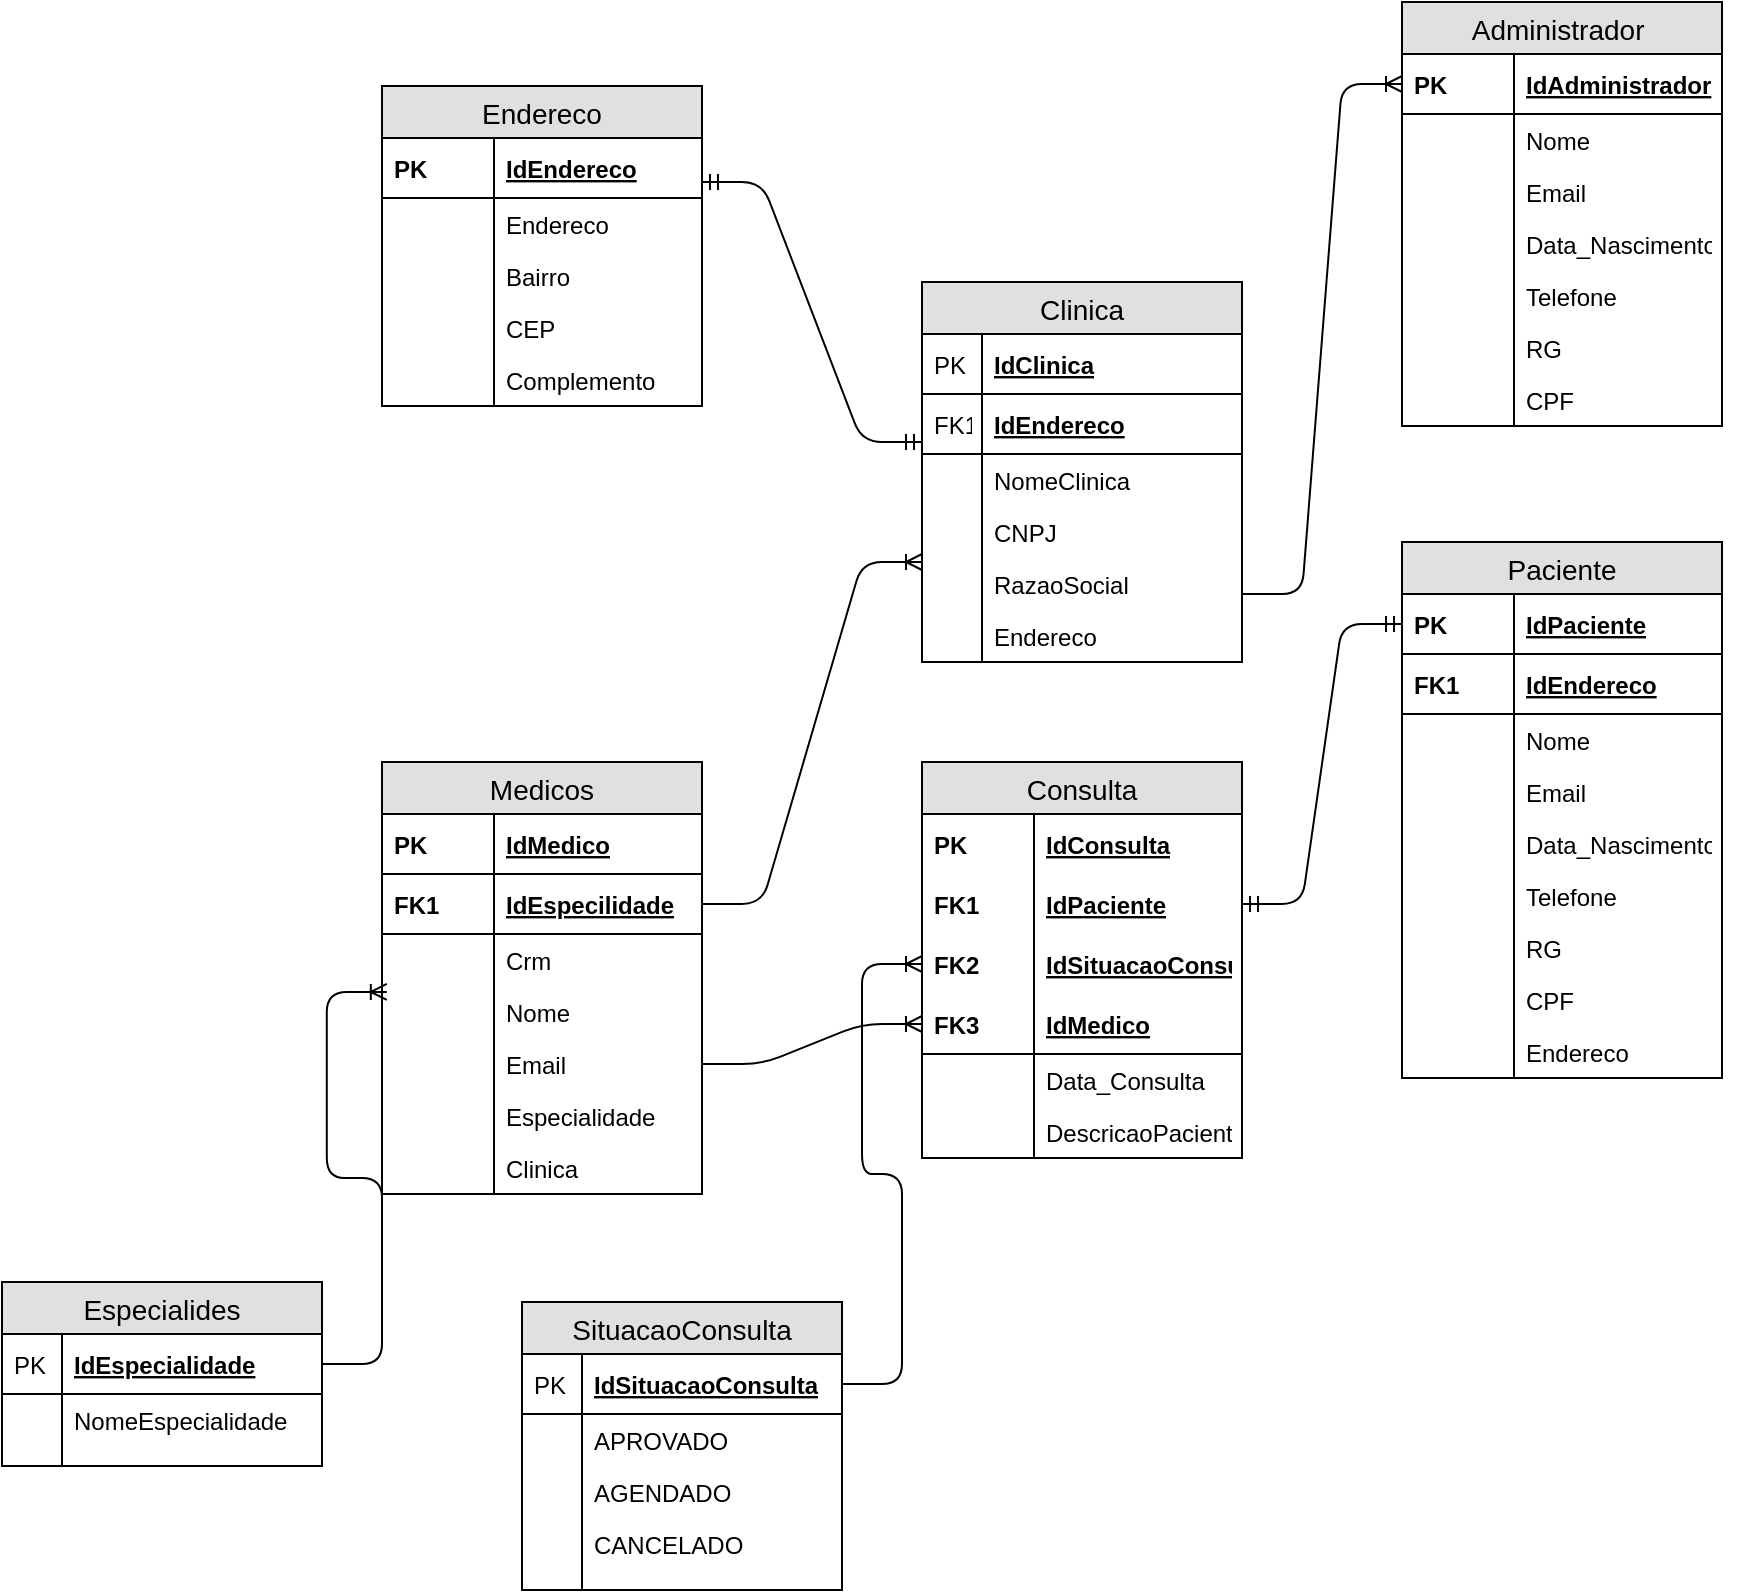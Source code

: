 <mxfile version="12.6.8" type="device"><diagram id="zPsHz8KNhcsrmSPxyBRY" name="Page-1"><mxGraphModel dx="1354" dy="1657" grid="1" gridSize="10" guides="1" tooltips="1" connect="1" arrows="1" fold="1" page="1" pageScale="1" pageWidth="827" pageHeight="1169" math="0" shadow="0"><root><mxCell id="0"/><mxCell id="1" parent="0"/><mxCell id="4jtI2za0BNvwUF4dgRDC-34" value="Medicos" style="swimlane;fontStyle=0;childLayout=stackLayout;horizontal=1;startSize=26;fillColor=#e0e0e0;horizontalStack=0;resizeParent=1;resizeParentMax=0;resizeLast=0;collapsible=1;marginBottom=0;swimlaneFillColor=#ffffff;align=center;fontSize=14;" parent="1" vertex="1"><mxGeometry x="130" y="20" width="160" height="216" as="geometry"><mxRectangle x="80" y="530" width="100" height="26" as="alternateBounds"/></mxGeometry></mxCell><mxCell id="4jtI2za0BNvwUF4dgRDC-35" value="IdMedico" style="shape=partialRectangle;top=0;left=0;right=0;bottom=1;align=left;verticalAlign=middle;fillColor=none;spacingLeft=60;spacingRight=4;overflow=hidden;rotatable=0;points=[[0,0.5],[1,0.5]];portConstraint=eastwest;dropTarget=0;fontStyle=5;fontSize=12;" parent="4jtI2za0BNvwUF4dgRDC-34" vertex="1"><mxGeometry y="26" width="160" height="30" as="geometry"/></mxCell><mxCell id="4jtI2za0BNvwUF4dgRDC-36" value="PK" style="shape=partialRectangle;fontStyle=1;top=0;left=0;bottom=0;fillColor=none;align=left;verticalAlign=middle;spacingLeft=4;spacingRight=4;overflow=hidden;rotatable=0;points=[];portConstraint=eastwest;part=1;fontSize=12;" parent="4jtI2za0BNvwUF4dgRDC-35" vertex="1" connectable="0"><mxGeometry width="56" height="30" as="geometry"/></mxCell><mxCell id="4jtI2za0BNvwUF4dgRDC-39" style="edgeStyle=orthogonalEdgeStyle;rounded=0;orthogonalLoop=1;jettySize=auto;html=1;exitX=1;exitY=0.5;exitDx=0;exitDy=0;" parent="4jtI2za0BNvwUF4dgRDC-34" source="4jtI2za0BNvwUF4dgRDC-35" target="4jtI2za0BNvwUF4dgRDC-35" edge="1"><mxGeometry relative="1" as="geometry"/></mxCell><mxCell id="4jtI2za0BNvwUF4dgRDC-204" value="IdEspecilidade" style="shape=partialRectangle;top=0;left=0;right=0;bottom=1;align=left;verticalAlign=middle;fillColor=none;spacingLeft=60;spacingRight=4;overflow=hidden;rotatable=0;points=[[0,0.5],[1,0.5]];portConstraint=eastwest;dropTarget=0;fontStyle=5;fontSize=12;" parent="4jtI2za0BNvwUF4dgRDC-34" vertex="1"><mxGeometry y="56" width="160" height="30" as="geometry"/></mxCell><mxCell id="4jtI2za0BNvwUF4dgRDC-205" value="FK1" style="shape=partialRectangle;fontStyle=1;top=0;left=0;bottom=0;fillColor=none;align=left;verticalAlign=middle;spacingLeft=4;spacingRight=4;overflow=hidden;rotatable=0;points=[];portConstraint=eastwest;part=1;fontSize=12;" parent="4jtI2za0BNvwUF4dgRDC-204" vertex="1" connectable="0"><mxGeometry width="56" height="30" as="geometry"/></mxCell><mxCell id="4jtI2za0BNvwUF4dgRDC-37" value="Crm" style="shape=partialRectangle;top=0;left=0;right=0;bottom=0;align=left;verticalAlign=top;fillColor=none;spacingLeft=60;spacingRight=4;overflow=hidden;rotatable=0;points=[[0,0.5],[1,0.5]];portConstraint=eastwest;dropTarget=0;fontSize=12;" parent="4jtI2za0BNvwUF4dgRDC-34" vertex="1"><mxGeometry y="86" width="160" height="26" as="geometry"/></mxCell><mxCell id="4jtI2za0BNvwUF4dgRDC-38" value="" style="shape=partialRectangle;top=0;left=0;bottom=0;fillColor=none;align=left;verticalAlign=top;spacingLeft=4;spacingRight=4;overflow=hidden;rotatable=0;points=[];portConstraint=eastwest;part=1;fontSize=12;" parent="4jtI2za0BNvwUF4dgRDC-37" vertex="1" connectable="0"><mxGeometry width="56" height="26" as="geometry"/></mxCell><mxCell id="4jtI2za0BNvwUF4dgRDC-40" value="Nome" style="shape=partialRectangle;top=0;left=0;right=0;bottom=0;align=left;verticalAlign=top;fillColor=none;spacingLeft=60;spacingRight=4;overflow=hidden;rotatable=0;points=[[0,0.5],[1,0.5]];portConstraint=eastwest;dropTarget=0;fontSize=12;" parent="4jtI2za0BNvwUF4dgRDC-34" vertex="1"><mxGeometry y="112" width="160" height="26" as="geometry"/></mxCell><mxCell id="4jtI2za0BNvwUF4dgRDC-41" value="" style="shape=partialRectangle;top=0;left=0;bottom=0;fillColor=none;align=left;verticalAlign=top;spacingLeft=4;spacingRight=4;overflow=hidden;rotatable=0;points=[];portConstraint=eastwest;part=1;fontSize=12;" parent="4jtI2za0BNvwUF4dgRDC-40" vertex="1" connectable="0"><mxGeometry width="56" height="26" as="geometry"/></mxCell><mxCell id="4jtI2za0BNvwUF4dgRDC-42" value="Email" style="shape=partialRectangle;top=0;left=0;right=0;bottom=0;align=left;verticalAlign=top;fillColor=none;spacingLeft=60;spacingRight=4;overflow=hidden;rotatable=0;points=[[0,0.5],[1,0.5]];portConstraint=eastwest;dropTarget=0;fontSize=12;" parent="4jtI2za0BNvwUF4dgRDC-34" vertex="1"><mxGeometry y="138" width="160" height="26" as="geometry"/></mxCell><mxCell id="4jtI2za0BNvwUF4dgRDC-43" value="" style="shape=partialRectangle;top=0;left=0;bottom=0;fillColor=none;align=left;verticalAlign=top;spacingLeft=4;spacingRight=4;overflow=hidden;rotatable=0;points=[];portConstraint=eastwest;part=1;fontSize=12;" parent="4jtI2za0BNvwUF4dgRDC-42" vertex="1" connectable="0"><mxGeometry width="56" height="26" as="geometry"/></mxCell><mxCell id="4jtI2za0BNvwUF4dgRDC-44" value="Especialidade" style="shape=partialRectangle;top=0;left=0;right=0;bottom=0;align=left;verticalAlign=top;fillColor=none;spacingLeft=60;spacingRight=4;overflow=hidden;rotatable=0;points=[[0,0.5],[1,0.5]];portConstraint=eastwest;dropTarget=0;fontSize=12;" parent="4jtI2za0BNvwUF4dgRDC-34" vertex="1"><mxGeometry y="164" width="160" height="26" as="geometry"/></mxCell><mxCell id="4jtI2za0BNvwUF4dgRDC-45" value="" style="shape=partialRectangle;top=0;left=0;bottom=0;fillColor=none;align=left;verticalAlign=top;spacingLeft=4;spacingRight=4;overflow=hidden;rotatable=0;points=[];portConstraint=eastwest;part=1;fontSize=12;" parent="4jtI2za0BNvwUF4dgRDC-44" vertex="1" connectable="0"><mxGeometry width="56" height="26" as="geometry"/></mxCell><mxCell id="4jtI2za0BNvwUF4dgRDC-46" value="Clinica" style="shape=partialRectangle;top=0;left=0;right=0;bottom=0;align=left;verticalAlign=top;fillColor=none;spacingLeft=60;spacingRight=4;overflow=hidden;rotatable=0;points=[[0,0.5],[1,0.5]];portConstraint=eastwest;dropTarget=0;fontSize=12;" parent="4jtI2za0BNvwUF4dgRDC-34" vertex="1"><mxGeometry y="190" width="160" height="26" as="geometry"/></mxCell><mxCell id="4jtI2za0BNvwUF4dgRDC-47" value="" style="shape=partialRectangle;top=0;left=0;bottom=0;fillColor=none;align=left;verticalAlign=top;spacingLeft=4;spacingRight=4;overflow=hidden;rotatable=0;points=[];portConstraint=eastwest;part=1;fontSize=12;" parent="4jtI2za0BNvwUF4dgRDC-46" vertex="1" connectable="0"><mxGeometry width="56" height="26" as="geometry"/></mxCell><mxCell id="4jtI2za0BNvwUF4dgRDC-87" value="SituacaoConsulta" style="swimlane;fontStyle=0;childLayout=stackLayout;horizontal=1;startSize=26;fillColor=#e0e0e0;horizontalStack=0;resizeParent=1;resizeParentMax=0;resizeLast=0;collapsible=1;marginBottom=0;swimlaneFillColor=#ffffff;align=center;fontSize=14;" parent="1" vertex="1"><mxGeometry x="200" y="290" width="160" height="144" as="geometry"><mxRectangle x="350" y="10" width="140" height="26" as="alternateBounds"/></mxGeometry></mxCell><mxCell id="4jtI2za0BNvwUF4dgRDC-88" value="IdSituacaoConsulta" style="shape=partialRectangle;top=0;left=0;right=0;bottom=1;align=left;verticalAlign=middle;fillColor=none;spacingLeft=34;spacingRight=4;overflow=hidden;rotatable=0;points=[[0,0.5],[1,0.5]];portConstraint=eastwest;dropTarget=0;fontStyle=5;fontSize=12;" parent="4jtI2za0BNvwUF4dgRDC-87" vertex="1"><mxGeometry y="26" width="160" height="30" as="geometry"/></mxCell><mxCell id="4jtI2za0BNvwUF4dgRDC-89" value="PK" style="shape=partialRectangle;top=0;left=0;bottom=0;fillColor=none;align=left;verticalAlign=middle;spacingLeft=4;spacingRight=4;overflow=hidden;rotatable=0;points=[];portConstraint=eastwest;part=1;fontSize=12;" parent="4jtI2za0BNvwUF4dgRDC-88" vertex="1" connectable="0"><mxGeometry width="30" height="30" as="geometry"/></mxCell><mxCell id="4jtI2za0BNvwUF4dgRDC-90" value="APROVADO" style="shape=partialRectangle;top=0;left=0;right=0;bottom=0;align=left;verticalAlign=top;fillColor=none;spacingLeft=34;spacingRight=4;overflow=hidden;rotatable=0;points=[[0,0.5],[1,0.5]];portConstraint=eastwest;dropTarget=0;fontSize=12;" parent="4jtI2za0BNvwUF4dgRDC-87" vertex="1"><mxGeometry y="56" width="160" height="26" as="geometry"/></mxCell><mxCell id="4jtI2za0BNvwUF4dgRDC-91" value="" style="shape=partialRectangle;top=0;left=0;bottom=0;fillColor=none;align=left;verticalAlign=top;spacingLeft=4;spacingRight=4;overflow=hidden;rotatable=0;points=[];portConstraint=eastwest;part=1;fontSize=12;" parent="4jtI2za0BNvwUF4dgRDC-90" vertex="1" connectable="0"><mxGeometry width="30" height="26" as="geometry"/></mxCell><mxCell id="4jtI2za0BNvwUF4dgRDC-92" value="AGENDADO" style="shape=partialRectangle;top=0;left=0;right=0;bottom=0;align=left;verticalAlign=top;fillColor=none;spacingLeft=34;spacingRight=4;overflow=hidden;rotatable=0;points=[[0,0.5],[1,0.5]];portConstraint=eastwest;dropTarget=0;fontSize=12;" parent="4jtI2za0BNvwUF4dgRDC-87" vertex="1"><mxGeometry y="82" width="160" height="26" as="geometry"/></mxCell><mxCell id="4jtI2za0BNvwUF4dgRDC-93" value="" style="shape=partialRectangle;top=0;left=0;bottom=0;fillColor=none;align=left;verticalAlign=top;spacingLeft=4;spacingRight=4;overflow=hidden;rotatable=0;points=[];portConstraint=eastwest;part=1;fontSize=12;" parent="4jtI2za0BNvwUF4dgRDC-92" vertex="1" connectable="0"><mxGeometry width="30" height="26" as="geometry"/></mxCell><mxCell id="4jtI2za0BNvwUF4dgRDC-94" value="CANCELADO" style="shape=partialRectangle;top=0;left=0;right=0;bottom=0;align=left;verticalAlign=top;fillColor=none;spacingLeft=34;spacingRight=4;overflow=hidden;rotatable=0;points=[[0,0.5],[1,0.5]];portConstraint=eastwest;dropTarget=0;fontSize=12;" parent="4jtI2za0BNvwUF4dgRDC-87" vertex="1"><mxGeometry y="108" width="160" height="26" as="geometry"/></mxCell><mxCell id="4jtI2za0BNvwUF4dgRDC-95" value="" style="shape=partialRectangle;top=0;left=0;bottom=0;fillColor=none;align=left;verticalAlign=top;spacingLeft=4;spacingRight=4;overflow=hidden;rotatable=0;points=[];portConstraint=eastwest;part=1;fontSize=12;" parent="4jtI2za0BNvwUF4dgRDC-94" vertex="1" connectable="0"><mxGeometry width="30" height="26" as="geometry"/></mxCell><mxCell id="4jtI2za0BNvwUF4dgRDC-96" value="" style="shape=partialRectangle;top=0;left=0;right=0;bottom=0;align=left;verticalAlign=top;fillColor=none;spacingLeft=34;spacingRight=4;overflow=hidden;rotatable=0;points=[[0,0.5],[1,0.5]];portConstraint=eastwest;dropTarget=0;fontSize=12;" parent="4jtI2za0BNvwUF4dgRDC-87" vertex="1"><mxGeometry y="134" width="160" height="10" as="geometry"/></mxCell><mxCell id="4jtI2za0BNvwUF4dgRDC-97" value="" style="shape=partialRectangle;top=0;left=0;bottom=0;fillColor=none;align=left;verticalAlign=top;spacingLeft=4;spacingRight=4;overflow=hidden;rotatable=0;points=[];portConstraint=eastwest;part=1;fontSize=12;" parent="4jtI2za0BNvwUF4dgRDC-96" vertex="1" connectable="0"><mxGeometry width="30" height="10" as="geometry"/></mxCell><mxCell id="4jtI2za0BNvwUF4dgRDC-67" value="Consulta" style="swimlane;fontStyle=0;childLayout=stackLayout;horizontal=1;startSize=26;fillColor=#e0e0e0;horizontalStack=0;resizeParent=1;resizeParentMax=0;resizeLast=0;collapsible=1;marginBottom=0;swimlaneFillColor=#ffffff;align=center;fontSize=14;" parent="1" vertex="1"><mxGeometry x="400" y="20" width="160" height="198" as="geometry"><mxRectangle x="350" y="218" width="90" height="26" as="alternateBounds"/></mxGeometry></mxCell><mxCell id="4jtI2za0BNvwUF4dgRDC-68" value="IdConsulta" style="shape=partialRectangle;top=0;left=0;right=0;bottom=0;align=left;verticalAlign=middle;fillColor=none;spacingLeft=60;spacingRight=4;overflow=hidden;rotatable=0;points=[[0,0.5],[1,0.5]];portConstraint=eastwest;dropTarget=0;fontStyle=5;fontSize=12;" parent="4jtI2za0BNvwUF4dgRDC-67" vertex="1"><mxGeometry y="26" width="160" height="30" as="geometry"/></mxCell><mxCell id="4jtI2za0BNvwUF4dgRDC-69" value="PK" style="shape=partialRectangle;fontStyle=1;top=0;left=0;bottom=0;fillColor=none;align=left;verticalAlign=middle;spacingLeft=4;spacingRight=4;overflow=hidden;rotatable=0;points=[];portConstraint=eastwest;part=1;fontSize=12;" parent="4jtI2za0BNvwUF4dgRDC-68" vertex="1" connectable="0"><mxGeometry width="56" height="30" as="geometry"/></mxCell><mxCell id="4jtI2za0BNvwUF4dgRDC-85" value="IdPaciente" style="shape=partialRectangle;top=0;left=0;right=0;bottom=0;align=left;verticalAlign=middle;fillColor=none;spacingLeft=60;spacingRight=4;overflow=hidden;rotatable=0;points=[[0,0.5],[1,0.5]];portConstraint=eastwest;dropTarget=0;fontStyle=5;fontSize=12;" parent="4jtI2za0BNvwUF4dgRDC-67" vertex="1"><mxGeometry y="56" width="160" height="30" as="geometry"/></mxCell><mxCell id="4jtI2za0BNvwUF4dgRDC-86" value="FK1" style="shape=partialRectangle;fontStyle=1;top=0;left=0;bottom=0;fillColor=none;align=left;verticalAlign=middle;spacingLeft=4;spacingRight=4;overflow=hidden;rotatable=0;points=[];portConstraint=eastwest;part=1;fontSize=12;" parent="4jtI2za0BNvwUF4dgRDC-85" vertex="1" connectable="0"><mxGeometry width="56" height="30" as="geometry"/></mxCell><mxCell id="4jtI2za0BNvwUF4dgRDC-122" value="IdSituacaoConsulta" style="shape=partialRectangle;top=0;left=0;right=0;bottom=0;align=left;verticalAlign=middle;fillColor=none;spacingLeft=60;spacingRight=4;overflow=hidden;rotatable=0;points=[[0,0.5],[1,0.5]];portConstraint=eastwest;dropTarget=0;fontStyle=5;fontSize=12;" parent="4jtI2za0BNvwUF4dgRDC-67" vertex="1"><mxGeometry y="86" width="160" height="30" as="geometry"/></mxCell><mxCell id="4jtI2za0BNvwUF4dgRDC-123" value="FK2" style="shape=partialRectangle;fontStyle=1;top=0;left=0;bottom=0;fillColor=none;align=left;verticalAlign=middle;spacingLeft=4;spacingRight=4;overflow=hidden;rotatable=0;points=[];portConstraint=eastwest;part=1;fontSize=12;" parent="4jtI2za0BNvwUF4dgRDC-122" vertex="1" connectable="0"><mxGeometry width="56" height="30" as="geometry"/></mxCell><mxCell id="4jtI2za0BNvwUF4dgRDC-70" value="IdMedico" style="shape=partialRectangle;top=0;left=0;right=0;bottom=1;align=left;verticalAlign=middle;fillColor=none;spacingLeft=60;spacingRight=4;overflow=hidden;rotatable=0;points=[[0,0.5],[1,0.5]];portConstraint=eastwest;dropTarget=0;fontStyle=5;fontSize=12;" parent="4jtI2za0BNvwUF4dgRDC-67" vertex="1"><mxGeometry y="116" width="160" height="30" as="geometry"/></mxCell><mxCell id="4jtI2za0BNvwUF4dgRDC-71" value="FK3" style="shape=partialRectangle;fontStyle=1;top=0;left=0;bottom=0;fillColor=none;align=left;verticalAlign=middle;spacingLeft=4;spacingRight=4;overflow=hidden;rotatable=0;points=[];portConstraint=eastwest;part=1;fontSize=12;" parent="4jtI2za0BNvwUF4dgRDC-70" vertex="1" connectable="0"><mxGeometry width="56" height="30" as="geometry"/></mxCell><mxCell id="4jtI2za0BNvwUF4dgRDC-72" value="Data_Consulta" style="shape=partialRectangle;top=0;left=0;right=0;bottom=0;align=left;verticalAlign=top;fillColor=none;spacingLeft=60;spacingRight=4;overflow=hidden;rotatable=0;points=[[0,0.5],[1,0.5]];portConstraint=eastwest;dropTarget=0;fontSize=12;" parent="4jtI2za0BNvwUF4dgRDC-67" vertex="1"><mxGeometry y="146" width="160" height="26" as="geometry"/></mxCell><mxCell id="4jtI2za0BNvwUF4dgRDC-73" value="" style="shape=partialRectangle;top=0;left=0;bottom=0;fillColor=none;align=left;verticalAlign=top;spacingLeft=4;spacingRight=4;overflow=hidden;rotatable=0;points=[];portConstraint=eastwest;part=1;fontSize=12;" parent="4jtI2za0BNvwUF4dgRDC-72" vertex="1" connectable="0"><mxGeometry width="56" height="26" as="geometry"/></mxCell><mxCell id="4jtI2za0BNvwUF4dgRDC-124" value="DescricaoPaciente" style="shape=partialRectangle;top=0;left=0;right=0;bottom=0;align=left;verticalAlign=top;fillColor=none;spacingLeft=60;spacingRight=4;overflow=hidden;rotatable=0;points=[[0,0.5],[1,0.5]];portConstraint=eastwest;dropTarget=0;fontSize=12;" parent="4jtI2za0BNvwUF4dgRDC-67" vertex="1"><mxGeometry y="172" width="160" height="26" as="geometry"/></mxCell><mxCell id="4jtI2za0BNvwUF4dgRDC-125" value="" style="shape=partialRectangle;top=0;left=0;bottom=0;fillColor=none;align=left;verticalAlign=top;spacingLeft=4;spacingRight=4;overflow=hidden;rotatable=0;points=[];portConstraint=eastwest;part=1;fontSize=12;" parent="4jtI2za0BNvwUF4dgRDC-124" vertex="1" connectable="0"><mxGeometry width="56" height="26" as="geometry"/></mxCell><mxCell id="4jtI2za0BNvwUF4dgRDC-126" value="Especialides" style="swimlane;fontStyle=0;childLayout=stackLayout;horizontal=1;startSize=26;fillColor=#e0e0e0;horizontalStack=0;resizeParent=1;resizeParentMax=0;resizeLast=0;collapsible=1;marginBottom=0;swimlaneFillColor=#ffffff;align=center;fontSize=14;" parent="1" vertex="1"><mxGeometry x="-60" y="280" width="160" height="92" as="geometry"><mxRectangle x="570" y="360" width="110" height="26" as="alternateBounds"/></mxGeometry></mxCell><mxCell id="4jtI2za0BNvwUF4dgRDC-127" value="IdEspecialidade" style="shape=partialRectangle;top=0;left=0;right=0;bottom=1;align=left;verticalAlign=middle;fillColor=none;spacingLeft=34;spacingRight=4;overflow=hidden;rotatable=0;points=[[0,0.5],[1,0.5]];portConstraint=eastwest;dropTarget=0;fontStyle=5;fontSize=12;" parent="4jtI2za0BNvwUF4dgRDC-126" vertex="1"><mxGeometry y="26" width="160" height="30" as="geometry"/></mxCell><mxCell id="4jtI2za0BNvwUF4dgRDC-128" value="PK" style="shape=partialRectangle;top=0;left=0;bottom=0;fillColor=none;align=left;verticalAlign=middle;spacingLeft=4;spacingRight=4;overflow=hidden;rotatable=0;points=[];portConstraint=eastwest;part=1;fontSize=12;" parent="4jtI2za0BNvwUF4dgRDC-127" vertex="1" connectable="0"><mxGeometry width="30" height="30" as="geometry"/></mxCell><mxCell id="4jtI2za0BNvwUF4dgRDC-129" value="NomeEspecialidade" style="shape=partialRectangle;top=0;left=0;right=0;bottom=0;align=left;verticalAlign=top;fillColor=none;spacingLeft=34;spacingRight=4;overflow=hidden;rotatable=0;points=[[0,0.5],[1,0.5]];portConstraint=eastwest;dropTarget=0;fontSize=12;" parent="4jtI2za0BNvwUF4dgRDC-126" vertex="1"><mxGeometry y="56" width="160" height="26" as="geometry"/></mxCell><mxCell id="4jtI2za0BNvwUF4dgRDC-130" value="" style="shape=partialRectangle;top=0;left=0;bottom=0;fillColor=none;align=left;verticalAlign=top;spacingLeft=4;spacingRight=4;overflow=hidden;rotatable=0;points=[];portConstraint=eastwest;part=1;fontSize=12;" parent="4jtI2za0BNvwUF4dgRDC-129" vertex="1" connectable="0"><mxGeometry width="30" height="26" as="geometry"/></mxCell><mxCell id="4jtI2za0BNvwUF4dgRDC-135" value="" style="shape=partialRectangle;top=0;left=0;right=0;bottom=0;align=left;verticalAlign=top;fillColor=none;spacingLeft=34;spacingRight=4;overflow=hidden;rotatable=0;points=[[0,0.5],[1,0.5]];portConstraint=eastwest;dropTarget=0;fontSize=12;" parent="4jtI2za0BNvwUF4dgRDC-126" vertex="1"><mxGeometry y="82" width="160" height="10" as="geometry"/></mxCell><mxCell id="4jtI2za0BNvwUF4dgRDC-136" value="" style="shape=partialRectangle;top=0;left=0;bottom=0;fillColor=none;align=left;verticalAlign=top;spacingLeft=4;spacingRight=4;overflow=hidden;rotatable=0;points=[];portConstraint=eastwest;part=1;fontSize=12;" parent="4jtI2za0BNvwUF4dgRDC-135" vertex="1" connectable="0"><mxGeometry width="30" height="10" as="geometry"/></mxCell><mxCell id="4jtI2za0BNvwUF4dgRDC-138" value="Administrador " style="swimlane;fontStyle=0;childLayout=stackLayout;horizontal=1;startSize=26;fillColor=#e0e0e0;horizontalStack=0;resizeParent=1;resizeParentMax=0;resizeLast=0;collapsible=1;marginBottom=0;swimlaneFillColor=#ffffff;align=center;fontSize=14;" parent="1" vertex="1"><mxGeometry x="640" y="-360" width="160" height="212" as="geometry"><mxRectangle x="80" y="10" width="100" height="26" as="alternateBounds"/></mxGeometry></mxCell><mxCell id="4jtI2za0BNvwUF4dgRDC-139" value="IdAdministrador" style="shape=partialRectangle;top=0;left=0;right=0;bottom=1;align=left;verticalAlign=middle;fillColor=none;spacingLeft=60;spacingRight=4;overflow=hidden;rotatable=0;points=[[0,0.5],[1,0.5]];portConstraint=eastwest;dropTarget=0;fontStyle=5;fontSize=12;" parent="4jtI2za0BNvwUF4dgRDC-138" vertex="1"><mxGeometry y="26" width="160" height="30" as="geometry"/></mxCell><mxCell id="4jtI2za0BNvwUF4dgRDC-140" value="PK" style="shape=partialRectangle;fontStyle=1;top=0;left=0;bottom=0;fillColor=none;align=left;verticalAlign=middle;spacingLeft=4;spacingRight=4;overflow=hidden;rotatable=0;points=[];portConstraint=eastwest;part=1;fontSize=12;" parent="4jtI2za0BNvwUF4dgRDC-139" vertex="1" connectable="0"><mxGeometry width="56" height="30" as="geometry"/></mxCell><mxCell id="4jtI2za0BNvwUF4dgRDC-141" value="Nome&#10;" style="shape=partialRectangle;top=0;left=0;right=0;bottom=0;align=left;verticalAlign=top;fillColor=none;spacingLeft=60;spacingRight=4;overflow=hidden;rotatable=0;points=[[0,0.5],[1,0.5]];portConstraint=eastwest;dropTarget=0;fontSize=12;" parent="4jtI2za0BNvwUF4dgRDC-138" vertex="1"><mxGeometry y="56" width="160" height="26" as="geometry"/></mxCell><mxCell id="4jtI2za0BNvwUF4dgRDC-142" value="" style="shape=partialRectangle;top=0;left=0;bottom=0;fillColor=none;align=left;verticalAlign=top;spacingLeft=4;spacingRight=4;overflow=hidden;rotatable=0;points=[];portConstraint=eastwest;part=1;fontSize=12;" parent="4jtI2za0BNvwUF4dgRDC-141" vertex="1" connectable="0"><mxGeometry width="56" height="26" as="geometry"/></mxCell><mxCell id="4jtI2za0BNvwUF4dgRDC-143" style="edgeStyle=orthogonalEdgeStyle;rounded=0;orthogonalLoop=1;jettySize=auto;html=1;exitX=1;exitY=0.5;exitDx=0;exitDy=0;" parent="4jtI2za0BNvwUF4dgRDC-138" source="4jtI2za0BNvwUF4dgRDC-139" target="4jtI2za0BNvwUF4dgRDC-139" edge="1"><mxGeometry relative="1" as="geometry"/></mxCell><mxCell id="4jtI2za0BNvwUF4dgRDC-144" value="Email" style="shape=partialRectangle;top=0;left=0;right=0;bottom=0;align=left;verticalAlign=top;fillColor=none;spacingLeft=60;spacingRight=4;overflow=hidden;rotatable=0;points=[[0,0.5],[1,0.5]];portConstraint=eastwest;dropTarget=0;fontSize=12;" parent="4jtI2za0BNvwUF4dgRDC-138" vertex="1"><mxGeometry y="82" width="160" height="26" as="geometry"/></mxCell><mxCell id="4jtI2za0BNvwUF4dgRDC-145" value="" style="shape=partialRectangle;top=0;left=0;bottom=0;fillColor=none;align=left;verticalAlign=top;spacingLeft=4;spacingRight=4;overflow=hidden;rotatable=0;points=[];portConstraint=eastwest;part=1;fontSize=12;" parent="4jtI2za0BNvwUF4dgRDC-144" vertex="1" connectable="0"><mxGeometry width="56" height="26" as="geometry"/></mxCell><mxCell id="4jtI2za0BNvwUF4dgRDC-146" value="Data_Nascimento" style="shape=partialRectangle;top=0;left=0;right=0;bottom=0;align=left;verticalAlign=top;fillColor=none;spacingLeft=60;spacingRight=4;overflow=hidden;rotatable=0;points=[[0,0.5],[1,0.5]];portConstraint=eastwest;dropTarget=0;fontSize=12;" parent="4jtI2za0BNvwUF4dgRDC-138" vertex="1"><mxGeometry y="108" width="160" height="26" as="geometry"/></mxCell><mxCell id="4jtI2za0BNvwUF4dgRDC-147" value="" style="shape=partialRectangle;top=0;left=0;bottom=0;fillColor=none;align=left;verticalAlign=top;spacingLeft=4;spacingRight=4;overflow=hidden;rotatable=0;points=[];portConstraint=eastwest;part=1;fontSize=12;" parent="4jtI2za0BNvwUF4dgRDC-146" vertex="1" connectable="0"><mxGeometry width="56" height="26" as="geometry"/></mxCell><mxCell id="4jtI2za0BNvwUF4dgRDC-148" value="Telefone" style="shape=partialRectangle;top=0;left=0;right=0;bottom=0;align=left;verticalAlign=top;fillColor=none;spacingLeft=60;spacingRight=4;overflow=hidden;rotatable=0;points=[[0,0.5],[1,0.5]];portConstraint=eastwest;dropTarget=0;fontSize=12;" parent="4jtI2za0BNvwUF4dgRDC-138" vertex="1"><mxGeometry y="134" width="160" height="26" as="geometry"/></mxCell><mxCell id="4jtI2za0BNvwUF4dgRDC-149" value="" style="shape=partialRectangle;top=0;left=0;bottom=0;fillColor=none;align=left;verticalAlign=top;spacingLeft=4;spacingRight=4;overflow=hidden;rotatable=0;points=[];portConstraint=eastwest;part=1;fontSize=12;" parent="4jtI2za0BNvwUF4dgRDC-148" vertex="1" connectable="0"><mxGeometry width="56" height="26" as="geometry"/></mxCell><mxCell id="4jtI2za0BNvwUF4dgRDC-150" value="RG" style="shape=partialRectangle;top=0;left=0;right=0;bottom=0;align=left;verticalAlign=top;fillColor=none;spacingLeft=60;spacingRight=4;overflow=hidden;rotatable=0;points=[[0,0.5],[1,0.5]];portConstraint=eastwest;dropTarget=0;fontSize=12;" parent="4jtI2za0BNvwUF4dgRDC-138" vertex="1"><mxGeometry y="160" width="160" height="26" as="geometry"/></mxCell><mxCell id="4jtI2za0BNvwUF4dgRDC-151" value="" style="shape=partialRectangle;top=0;left=0;bottom=0;fillColor=none;align=left;verticalAlign=top;spacingLeft=4;spacingRight=4;overflow=hidden;rotatable=0;points=[];portConstraint=eastwest;part=1;fontSize=12;" parent="4jtI2za0BNvwUF4dgRDC-150" vertex="1" connectable="0"><mxGeometry width="56" height="26" as="geometry"/></mxCell><mxCell id="4jtI2za0BNvwUF4dgRDC-152" value="CPF" style="shape=partialRectangle;top=0;left=0;right=0;bottom=0;align=left;verticalAlign=top;fillColor=none;spacingLeft=60;spacingRight=4;overflow=hidden;rotatable=0;points=[[0,0.5],[1,0.5]];portConstraint=eastwest;dropTarget=0;fontSize=12;" parent="4jtI2za0BNvwUF4dgRDC-138" vertex="1"><mxGeometry y="186" width="160" height="26" as="geometry"/></mxCell><mxCell id="4jtI2za0BNvwUF4dgRDC-153" value="" style="shape=partialRectangle;top=0;left=0;bottom=0;fillColor=none;align=left;verticalAlign=top;spacingLeft=4;spacingRight=4;overflow=hidden;rotatable=0;points=[];portConstraint=eastwest;part=1;fontSize=12;" parent="4jtI2za0BNvwUF4dgRDC-152" vertex="1" connectable="0"><mxGeometry width="56" height="26" as="geometry"/></mxCell><mxCell id="4jtI2za0BNvwUF4dgRDC-176" value="Clinica" style="swimlane;fontStyle=0;childLayout=stackLayout;horizontal=1;startSize=26;fillColor=#e0e0e0;horizontalStack=0;resizeParent=1;resizeParentMax=0;resizeLast=0;collapsible=1;marginBottom=0;swimlaneFillColor=#ffffff;align=center;fontSize=14;" parent="1" vertex="1"><mxGeometry x="400" y="-220" width="160" height="190" as="geometry"/></mxCell><mxCell id="4jtI2za0BNvwUF4dgRDC-177" value="IdClinica" style="shape=partialRectangle;top=0;left=0;right=0;bottom=1;align=left;verticalAlign=middle;fillColor=none;spacingLeft=34;spacingRight=4;overflow=hidden;rotatable=0;points=[[0,0.5],[1,0.5]];portConstraint=eastwest;dropTarget=0;fontStyle=5;fontSize=12;" parent="4jtI2za0BNvwUF4dgRDC-176" vertex="1"><mxGeometry y="26" width="160" height="30" as="geometry"/></mxCell><mxCell id="4jtI2za0BNvwUF4dgRDC-178" value="PK" style="shape=partialRectangle;top=0;left=0;bottom=0;fillColor=none;align=left;verticalAlign=middle;spacingLeft=4;spacingRight=4;overflow=hidden;rotatable=0;points=[];portConstraint=eastwest;part=1;fontSize=12;" parent="4jtI2za0BNvwUF4dgRDC-177" vertex="1" connectable="0"><mxGeometry width="30" height="30" as="geometry"/></mxCell><mxCell id="4jtI2za0BNvwUF4dgRDC-210" value="IdEndereco" style="shape=partialRectangle;top=0;left=0;right=0;bottom=1;align=left;verticalAlign=middle;fillColor=none;spacingLeft=34;spacingRight=4;overflow=hidden;rotatable=0;points=[[0,0.5],[1,0.5]];portConstraint=eastwest;dropTarget=0;fontStyle=5;fontSize=12;" parent="4jtI2za0BNvwUF4dgRDC-176" vertex="1"><mxGeometry y="56" width="160" height="30" as="geometry"/></mxCell><mxCell id="4jtI2za0BNvwUF4dgRDC-211" value="FK1" style="shape=partialRectangle;top=0;left=0;bottom=0;fillColor=none;align=left;verticalAlign=middle;spacingLeft=4;spacingRight=4;overflow=hidden;rotatable=0;points=[];portConstraint=eastwest;part=1;fontSize=12;" parent="4jtI2za0BNvwUF4dgRDC-210" vertex="1" connectable="0"><mxGeometry width="30" height="30" as="geometry"/></mxCell><mxCell id="4jtI2za0BNvwUF4dgRDC-179" value="NomeClinica" style="shape=partialRectangle;top=0;left=0;right=0;bottom=0;align=left;verticalAlign=top;fillColor=none;spacingLeft=34;spacingRight=4;overflow=hidden;rotatable=0;points=[[0,0.5],[1,0.5]];portConstraint=eastwest;dropTarget=0;fontSize=12;" parent="4jtI2za0BNvwUF4dgRDC-176" vertex="1"><mxGeometry y="86" width="160" height="26" as="geometry"/></mxCell><mxCell id="4jtI2za0BNvwUF4dgRDC-180" value="" style="shape=partialRectangle;top=0;left=0;bottom=0;fillColor=none;align=left;verticalAlign=top;spacingLeft=4;spacingRight=4;overflow=hidden;rotatable=0;points=[];portConstraint=eastwest;part=1;fontSize=12;" parent="4jtI2za0BNvwUF4dgRDC-179" vertex="1" connectable="0"><mxGeometry width="30" height="26" as="geometry"/></mxCell><mxCell id="4jtI2za0BNvwUF4dgRDC-181" value="CNPJ" style="shape=partialRectangle;top=0;left=0;right=0;bottom=0;align=left;verticalAlign=top;fillColor=none;spacingLeft=34;spacingRight=4;overflow=hidden;rotatable=0;points=[[0,0.5],[1,0.5]];portConstraint=eastwest;dropTarget=0;fontSize=12;" parent="4jtI2za0BNvwUF4dgRDC-176" vertex="1"><mxGeometry y="112" width="160" height="26" as="geometry"/></mxCell><mxCell id="4jtI2za0BNvwUF4dgRDC-182" value="" style="shape=partialRectangle;top=0;left=0;bottom=0;fillColor=none;align=left;verticalAlign=top;spacingLeft=4;spacingRight=4;overflow=hidden;rotatable=0;points=[];portConstraint=eastwest;part=1;fontSize=12;" parent="4jtI2za0BNvwUF4dgRDC-181" vertex="1" connectable="0"><mxGeometry width="30" height="26" as="geometry"/></mxCell><mxCell id="4jtI2za0BNvwUF4dgRDC-183" value="RazaoSocial" style="shape=partialRectangle;top=0;left=0;right=0;bottom=0;align=left;verticalAlign=top;fillColor=none;spacingLeft=34;spacingRight=4;overflow=hidden;rotatable=0;points=[[0,0.5],[1,0.5]];portConstraint=eastwest;dropTarget=0;fontSize=12;" parent="4jtI2za0BNvwUF4dgRDC-176" vertex="1"><mxGeometry y="138" width="160" height="26" as="geometry"/></mxCell><mxCell id="4jtI2za0BNvwUF4dgRDC-184" value="" style="shape=partialRectangle;top=0;left=0;bottom=0;fillColor=none;align=left;verticalAlign=top;spacingLeft=4;spacingRight=4;overflow=hidden;rotatable=0;points=[];portConstraint=eastwest;part=1;fontSize=12;" parent="4jtI2za0BNvwUF4dgRDC-183" vertex="1" connectable="0"><mxGeometry width="30" height="26" as="geometry"/></mxCell><mxCell id="4jtI2za0BNvwUF4dgRDC-187" value="Endereco" style="shape=partialRectangle;top=0;left=0;right=0;bottom=0;align=left;verticalAlign=top;fillColor=none;spacingLeft=34;spacingRight=4;overflow=hidden;rotatable=0;points=[[0,0.5],[1,0.5]];portConstraint=eastwest;dropTarget=0;fontSize=12;" parent="4jtI2za0BNvwUF4dgRDC-176" vertex="1"><mxGeometry y="164" width="160" height="26" as="geometry"/></mxCell><mxCell id="4jtI2za0BNvwUF4dgRDC-188" value="" style="shape=partialRectangle;top=0;left=0;bottom=0;fillColor=none;align=left;verticalAlign=top;spacingLeft=4;spacingRight=4;overflow=hidden;rotatable=0;points=[];portConstraint=eastwest;part=1;fontSize=12;" parent="4jtI2za0BNvwUF4dgRDC-187" vertex="1" connectable="0"><mxGeometry width="30" height="26" as="geometry"/></mxCell><mxCell id="4jtI2za0BNvwUF4dgRDC-191" value="Endereco" style="swimlane;fontStyle=0;childLayout=stackLayout;horizontal=1;startSize=26;fillColor=#e0e0e0;horizontalStack=0;resizeParent=1;resizeParentMax=0;resizeLast=0;collapsible=1;marginBottom=0;swimlaneFillColor=#ffffff;align=center;fontSize=14;" parent="1" vertex="1"><mxGeometry x="130" y="-318" width="160" height="160" as="geometry"/></mxCell><mxCell id="4jtI2za0BNvwUF4dgRDC-194" value="IdEndereco" style="shape=partialRectangle;top=0;left=0;right=0;bottom=1;align=left;verticalAlign=middle;fillColor=none;spacingLeft=60;spacingRight=4;overflow=hidden;rotatable=0;points=[[0,0.5],[1,0.5]];portConstraint=eastwest;dropTarget=0;fontStyle=5;fontSize=12;" parent="4jtI2za0BNvwUF4dgRDC-191" vertex="1"><mxGeometry y="26" width="160" height="30" as="geometry"/></mxCell><mxCell id="4jtI2za0BNvwUF4dgRDC-195" value="PK" style="shape=partialRectangle;fontStyle=1;top=0;left=0;bottom=0;fillColor=none;align=left;verticalAlign=middle;spacingLeft=4;spacingRight=4;overflow=hidden;rotatable=0;points=[];portConstraint=eastwest;part=1;fontSize=12;" parent="4jtI2za0BNvwUF4dgRDC-194" vertex="1" connectable="0"><mxGeometry width="56" height="30" as="geometry"/></mxCell><mxCell id="4jtI2za0BNvwUF4dgRDC-196" value="Endereco" style="shape=partialRectangle;top=0;left=0;right=0;bottom=0;align=left;verticalAlign=top;fillColor=none;spacingLeft=60;spacingRight=4;overflow=hidden;rotatable=0;points=[[0,0.5],[1,0.5]];portConstraint=eastwest;dropTarget=0;fontSize=12;" parent="4jtI2za0BNvwUF4dgRDC-191" vertex="1"><mxGeometry y="56" width="160" height="26" as="geometry"/></mxCell><mxCell id="4jtI2za0BNvwUF4dgRDC-197" value="" style="shape=partialRectangle;top=0;left=0;bottom=0;fillColor=none;align=left;verticalAlign=top;spacingLeft=4;spacingRight=4;overflow=hidden;rotatable=0;points=[];portConstraint=eastwest;part=1;fontSize=12;" parent="4jtI2za0BNvwUF4dgRDC-196" vertex="1" connectable="0"><mxGeometry width="56" height="26" as="geometry"/></mxCell><mxCell id="4jtI2za0BNvwUF4dgRDC-198" value="Bairro" style="shape=partialRectangle;top=0;left=0;right=0;bottom=0;align=left;verticalAlign=top;fillColor=none;spacingLeft=60;spacingRight=4;overflow=hidden;rotatable=0;points=[[0,0.5],[1,0.5]];portConstraint=eastwest;dropTarget=0;fontSize=12;" parent="4jtI2za0BNvwUF4dgRDC-191" vertex="1"><mxGeometry y="82" width="160" height="26" as="geometry"/></mxCell><mxCell id="4jtI2za0BNvwUF4dgRDC-199" value="" style="shape=partialRectangle;top=0;left=0;bottom=0;fillColor=none;align=left;verticalAlign=top;spacingLeft=4;spacingRight=4;overflow=hidden;rotatable=0;points=[];portConstraint=eastwest;part=1;fontSize=12;" parent="4jtI2za0BNvwUF4dgRDC-198" vertex="1" connectable="0"><mxGeometry width="56" height="26" as="geometry"/></mxCell><mxCell id="4jtI2za0BNvwUF4dgRDC-200" value="CEP" style="shape=partialRectangle;top=0;left=0;right=0;bottom=0;align=left;verticalAlign=top;fillColor=none;spacingLeft=60;spacingRight=4;overflow=hidden;rotatable=0;points=[[0,0.5],[1,0.5]];portConstraint=eastwest;dropTarget=0;fontSize=12;" parent="4jtI2za0BNvwUF4dgRDC-191" vertex="1"><mxGeometry y="108" width="160" height="26" as="geometry"/></mxCell><mxCell id="4jtI2za0BNvwUF4dgRDC-201" value="" style="shape=partialRectangle;top=0;left=0;bottom=0;fillColor=none;align=left;verticalAlign=top;spacingLeft=4;spacingRight=4;overflow=hidden;rotatable=0;points=[];portConstraint=eastwest;part=1;fontSize=12;" parent="4jtI2za0BNvwUF4dgRDC-200" vertex="1" connectable="0"><mxGeometry width="56" height="26" as="geometry"/></mxCell><mxCell id="4jtI2za0BNvwUF4dgRDC-202" value="Complemento" style="shape=partialRectangle;top=0;left=0;right=0;bottom=0;align=left;verticalAlign=top;fillColor=none;spacingLeft=60;spacingRight=4;overflow=hidden;rotatable=0;points=[[0,0.5],[1,0.5]];portConstraint=eastwest;dropTarget=0;fontSize=12;" parent="4jtI2za0BNvwUF4dgRDC-191" vertex="1"><mxGeometry y="134" width="160" height="26" as="geometry"/></mxCell><mxCell id="4jtI2za0BNvwUF4dgRDC-203" value="" style="shape=partialRectangle;top=0;left=0;bottom=0;fillColor=none;align=left;verticalAlign=top;spacingLeft=4;spacingRight=4;overflow=hidden;rotatable=0;points=[];portConstraint=eastwest;part=1;fontSize=12;" parent="4jtI2za0BNvwUF4dgRDC-202" vertex="1" connectable="0"><mxGeometry width="56" height="26" as="geometry"/></mxCell><mxCell id="Eg6Kwt3ZobER0xPhcsjb-4" value="" style="edgeStyle=entityRelationEdgeStyle;fontSize=12;html=1;endArrow=ERmandOne;startArrow=ERmandOne;entryX=0;entryY=0.8;entryDx=0;entryDy=0;entryPerimeter=0;" edge="1" parent="1" target="4jtI2za0BNvwUF4dgRDC-210"><mxGeometry width="100" height="100" relative="1" as="geometry"><mxPoint x="290" y="-270" as="sourcePoint"/><mxPoint x="360" y="60" as="targetPoint"/></mxGeometry></mxCell><mxCell id="Eg6Kwt3ZobER0xPhcsjb-5" value="" style="edgeStyle=entityRelationEdgeStyle;fontSize=12;html=1;endArrow=ERoneToMany;" edge="1" parent="1" target="4jtI2za0BNvwUF4dgRDC-139"><mxGeometry width="100" height="100" relative="1" as="geometry"><mxPoint x="560" y="-64" as="sourcePoint"/><mxPoint x="660" y="-164" as="targetPoint"/></mxGeometry></mxCell><mxCell id="Eg6Kwt3ZobER0xPhcsjb-6" value="" style="edgeStyle=entityRelationEdgeStyle;fontSize=12;html=1;endArrow=ERoneToMany;exitX=1;exitY=0.5;exitDx=0;exitDy=0;" edge="1" parent="1" source="4jtI2za0BNvwUF4dgRDC-204"><mxGeometry width="100" height="100" relative="1" as="geometry"><mxPoint x="300" y="100" as="sourcePoint"/><mxPoint x="400" y="-80" as="targetPoint"/></mxGeometry></mxCell><mxCell id="Eg6Kwt3ZobER0xPhcsjb-7" value="" style="edgeStyle=entityRelationEdgeStyle;fontSize=12;html=1;endArrow=ERoneToMany;exitX=1;exitY=0.5;exitDx=0;exitDy=0;entryX=0.015;entryY=1.115;entryDx=0;entryDy=0;entryPerimeter=0;" edge="1" parent="1" source="4jtI2za0BNvwUF4dgRDC-127" target="4jtI2za0BNvwUF4dgRDC-37"><mxGeometry width="100" height="100" relative="1" as="geometry"><mxPoint x="40" y="280" as="sourcePoint"/><mxPoint x="130" y="180" as="targetPoint"/></mxGeometry></mxCell><mxCell id="Eg6Kwt3ZobER0xPhcsjb-8" value="" style="edgeStyle=entityRelationEdgeStyle;fontSize=12;html=1;endArrow=ERoneToMany;" edge="1" parent="1" source="4jtI2za0BNvwUF4dgRDC-88" target="4jtI2za0BNvwUF4dgRDC-122"><mxGeometry width="100" height="100" relative="1" as="geometry"><mxPoint x="380" y="331" as="sourcePoint"/><mxPoint x="410" y="170" as="targetPoint"/></mxGeometry></mxCell><mxCell id="Eg6Kwt3ZobER0xPhcsjb-9" value="" style="edgeStyle=entityRelationEdgeStyle;fontSize=12;html=1;endArrow=ERoneToMany;exitX=1;exitY=0.5;exitDx=0;exitDy=0;entryX=0;entryY=0.5;entryDx=0;entryDy=0;" edge="1" parent="1" source="4jtI2za0BNvwUF4dgRDC-42" target="4jtI2za0BNvwUF4dgRDC-70"><mxGeometry width="100" height="100" relative="1" as="geometry"><mxPoint x="300" y="169" as="sourcePoint"/><mxPoint x="400" y="69" as="targetPoint"/></mxGeometry></mxCell><mxCell id="Eg6Kwt3ZobER0xPhcsjb-10" value="" style="edgeStyle=entityRelationEdgeStyle;fontSize=12;html=1;endArrow=ERmandOne;startArrow=ERmandOne;" edge="1" parent="1" source="4jtI2za0BNvwUF4dgRDC-85" target="4jtI2za0BNvwUF4dgRDC-15"><mxGeometry width="100" height="100" relative="1" as="geometry"><mxPoint x="550" y="80" as="sourcePoint"/><mxPoint x="650" y="-20" as="targetPoint"/></mxGeometry></mxCell><mxCell id="4jtI2za0BNvwUF4dgRDC-12" value="Paciente" style="swimlane;fontStyle=0;childLayout=stackLayout;horizontal=1;startSize=26;fillColor=#e0e0e0;horizontalStack=0;resizeParent=1;resizeParentMax=0;resizeLast=0;collapsible=1;marginBottom=0;swimlaneFillColor=#ffffff;align=center;fontSize=14;" parent="1" vertex="1"><mxGeometry x="640" y="-90" width="160" height="268" as="geometry"><mxRectangle x="80" y="10" width="100" height="26" as="alternateBounds"/></mxGeometry></mxCell><mxCell id="4jtI2za0BNvwUF4dgRDC-15" value="IdPaciente" style="shape=partialRectangle;top=0;left=0;right=0;bottom=1;align=left;verticalAlign=middle;fillColor=none;spacingLeft=60;spacingRight=4;overflow=hidden;rotatable=0;points=[[0,0.5],[1,0.5]];portConstraint=eastwest;dropTarget=0;fontStyle=5;fontSize=12;" parent="4jtI2za0BNvwUF4dgRDC-12" vertex="1"><mxGeometry y="26" width="160" height="30" as="geometry"/></mxCell><mxCell id="4jtI2za0BNvwUF4dgRDC-16" value="PK" style="shape=partialRectangle;fontStyle=1;top=0;left=0;bottom=0;fillColor=none;align=left;verticalAlign=middle;spacingLeft=4;spacingRight=4;overflow=hidden;rotatable=0;points=[];portConstraint=eastwest;part=1;fontSize=12;" parent="4jtI2za0BNvwUF4dgRDC-15" vertex="1" connectable="0"><mxGeometry width="56" height="30" as="geometry"/></mxCell><mxCell id="4jtI2za0BNvwUF4dgRDC-232" value="IdEndereco" style="shape=partialRectangle;top=0;left=0;right=0;bottom=1;align=left;verticalAlign=middle;fillColor=none;spacingLeft=60;spacingRight=4;overflow=hidden;rotatable=0;points=[[0,0.5],[1,0.5]];portConstraint=eastwest;dropTarget=0;fontStyle=5;fontSize=12;" parent="4jtI2za0BNvwUF4dgRDC-12" vertex="1"><mxGeometry y="56" width="160" height="30" as="geometry"/></mxCell><mxCell id="4jtI2za0BNvwUF4dgRDC-233" value="FK1" style="shape=partialRectangle;fontStyle=1;top=0;left=0;bottom=0;fillColor=none;align=left;verticalAlign=middle;spacingLeft=4;spacingRight=4;overflow=hidden;rotatable=0;points=[];portConstraint=eastwest;part=1;fontSize=12;" parent="4jtI2za0BNvwUF4dgRDC-232" vertex="1" connectable="0"><mxGeometry width="56" height="30" as="geometry"/></mxCell><mxCell id="4jtI2za0BNvwUF4dgRDC-17" value="Nome&#10;" style="shape=partialRectangle;top=0;left=0;right=0;bottom=0;align=left;verticalAlign=top;fillColor=none;spacingLeft=60;spacingRight=4;overflow=hidden;rotatable=0;points=[[0,0.5],[1,0.5]];portConstraint=eastwest;dropTarget=0;fontSize=12;" parent="4jtI2za0BNvwUF4dgRDC-12" vertex="1"><mxGeometry y="86" width="160" height="26" as="geometry"/></mxCell><mxCell id="4jtI2za0BNvwUF4dgRDC-18" value="" style="shape=partialRectangle;top=0;left=0;bottom=0;fillColor=none;align=left;verticalAlign=top;spacingLeft=4;spacingRight=4;overflow=hidden;rotatable=0;points=[];portConstraint=eastwest;part=1;fontSize=12;" parent="4jtI2za0BNvwUF4dgRDC-17" vertex="1" connectable="0"><mxGeometry width="56" height="26" as="geometry"/></mxCell><mxCell id="4jtI2za0BNvwUF4dgRDC-19" style="edgeStyle=orthogonalEdgeStyle;rounded=0;orthogonalLoop=1;jettySize=auto;html=1;exitX=1;exitY=0.5;exitDx=0;exitDy=0;" parent="4jtI2za0BNvwUF4dgRDC-12" source="4jtI2za0BNvwUF4dgRDC-15" target="4jtI2za0BNvwUF4dgRDC-15" edge="1"><mxGeometry relative="1" as="geometry"/></mxCell><mxCell id="4jtI2za0BNvwUF4dgRDC-20" value="Email" style="shape=partialRectangle;top=0;left=0;right=0;bottom=0;align=left;verticalAlign=top;fillColor=none;spacingLeft=60;spacingRight=4;overflow=hidden;rotatable=0;points=[[0,0.5],[1,0.5]];portConstraint=eastwest;dropTarget=0;fontSize=12;" parent="4jtI2za0BNvwUF4dgRDC-12" vertex="1"><mxGeometry y="112" width="160" height="26" as="geometry"/></mxCell><mxCell id="4jtI2za0BNvwUF4dgRDC-21" value="" style="shape=partialRectangle;top=0;left=0;bottom=0;fillColor=none;align=left;verticalAlign=top;spacingLeft=4;spacingRight=4;overflow=hidden;rotatable=0;points=[];portConstraint=eastwest;part=1;fontSize=12;" parent="4jtI2za0BNvwUF4dgRDC-20" vertex="1" connectable="0"><mxGeometry width="56" height="26" as="geometry"/></mxCell><mxCell id="4jtI2za0BNvwUF4dgRDC-24" value="Data_Nascimento" style="shape=partialRectangle;top=0;left=0;right=0;bottom=0;align=left;verticalAlign=top;fillColor=none;spacingLeft=60;spacingRight=4;overflow=hidden;rotatable=0;points=[[0,0.5],[1,0.5]];portConstraint=eastwest;dropTarget=0;fontSize=12;" parent="4jtI2za0BNvwUF4dgRDC-12" vertex="1"><mxGeometry y="138" width="160" height="26" as="geometry"/></mxCell><mxCell id="4jtI2za0BNvwUF4dgRDC-25" value="" style="shape=partialRectangle;top=0;left=0;bottom=0;fillColor=none;align=left;verticalAlign=top;spacingLeft=4;spacingRight=4;overflow=hidden;rotatable=0;points=[];portConstraint=eastwest;part=1;fontSize=12;" parent="4jtI2za0BNvwUF4dgRDC-24" vertex="1" connectable="0"><mxGeometry width="56" height="26" as="geometry"/></mxCell><mxCell id="4jtI2za0BNvwUF4dgRDC-26" value="Telefone" style="shape=partialRectangle;top=0;left=0;right=0;bottom=0;align=left;verticalAlign=top;fillColor=none;spacingLeft=60;spacingRight=4;overflow=hidden;rotatable=0;points=[[0,0.5],[1,0.5]];portConstraint=eastwest;dropTarget=0;fontSize=12;" parent="4jtI2za0BNvwUF4dgRDC-12" vertex="1"><mxGeometry y="164" width="160" height="26" as="geometry"/></mxCell><mxCell id="4jtI2za0BNvwUF4dgRDC-27" value="" style="shape=partialRectangle;top=0;left=0;bottom=0;fillColor=none;align=left;verticalAlign=top;spacingLeft=4;spacingRight=4;overflow=hidden;rotatable=0;points=[];portConstraint=eastwest;part=1;fontSize=12;" parent="4jtI2za0BNvwUF4dgRDC-26" vertex="1" connectable="0"><mxGeometry width="56" height="26" as="geometry"/></mxCell><mxCell id="4jtI2za0BNvwUF4dgRDC-28" value="RG" style="shape=partialRectangle;top=0;left=0;right=0;bottom=0;align=left;verticalAlign=top;fillColor=none;spacingLeft=60;spacingRight=4;overflow=hidden;rotatable=0;points=[[0,0.5],[1,0.5]];portConstraint=eastwest;dropTarget=0;fontSize=12;" parent="4jtI2za0BNvwUF4dgRDC-12" vertex="1"><mxGeometry y="190" width="160" height="26" as="geometry"/></mxCell><mxCell id="4jtI2za0BNvwUF4dgRDC-29" value="" style="shape=partialRectangle;top=0;left=0;bottom=0;fillColor=none;align=left;verticalAlign=top;spacingLeft=4;spacingRight=4;overflow=hidden;rotatable=0;points=[];portConstraint=eastwest;part=1;fontSize=12;" parent="4jtI2za0BNvwUF4dgRDC-28" vertex="1" connectable="0"><mxGeometry width="56" height="26" as="geometry"/></mxCell><mxCell id="4jtI2za0BNvwUF4dgRDC-30" value="CPF" style="shape=partialRectangle;top=0;left=0;right=0;bottom=0;align=left;verticalAlign=top;fillColor=none;spacingLeft=60;spacingRight=4;overflow=hidden;rotatable=0;points=[[0,0.5],[1,0.5]];portConstraint=eastwest;dropTarget=0;fontSize=12;" parent="4jtI2za0BNvwUF4dgRDC-12" vertex="1"><mxGeometry y="216" width="160" height="26" as="geometry"/></mxCell><mxCell id="4jtI2za0BNvwUF4dgRDC-31" value="" style="shape=partialRectangle;top=0;left=0;bottom=0;fillColor=none;align=left;verticalAlign=top;spacingLeft=4;spacingRight=4;overflow=hidden;rotatable=0;points=[];portConstraint=eastwest;part=1;fontSize=12;" parent="4jtI2za0BNvwUF4dgRDC-30" vertex="1" connectable="0"><mxGeometry width="56" height="26" as="geometry"/></mxCell><mxCell id="4jtI2za0BNvwUF4dgRDC-32" value="Endereco" style="shape=partialRectangle;top=0;left=0;right=0;bottom=0;align=left;verticalAlign=top;fillColor=none;spacingLeft=60;spacingRight=4;overflow=hidden;rotatable=0;points=[[0,0.5],[1,0.5]];portConstraint=eastwest;dropTarget=0;fontSize=12;" parent="4jtI2za0BNvwUF4dgRDC-12" vertex="1"><mxGeometry y="242" width="160" height="26" as="geometry"/></mxCell><mxCell id="4jtI2za0BNvwUF4dgRDC-33" value="" style="shape=partialRectangle;top=0;left=0;bottom=0;fillColor=none;align=left;verticalAlign=top;spacingLeft=4;spacingRight=4;overflow=hidden;rotatable=0;points=[];portConstraint=eastwest;part=1;fontSize=12;" parent="4jtI2za0BNvwUF4dgRDC-32" vertex="1" connectable="0"><mxGeometry width="56" height="26" as="geometry"/></mxCell></root></mxGraphModel></diagram></mxfile>